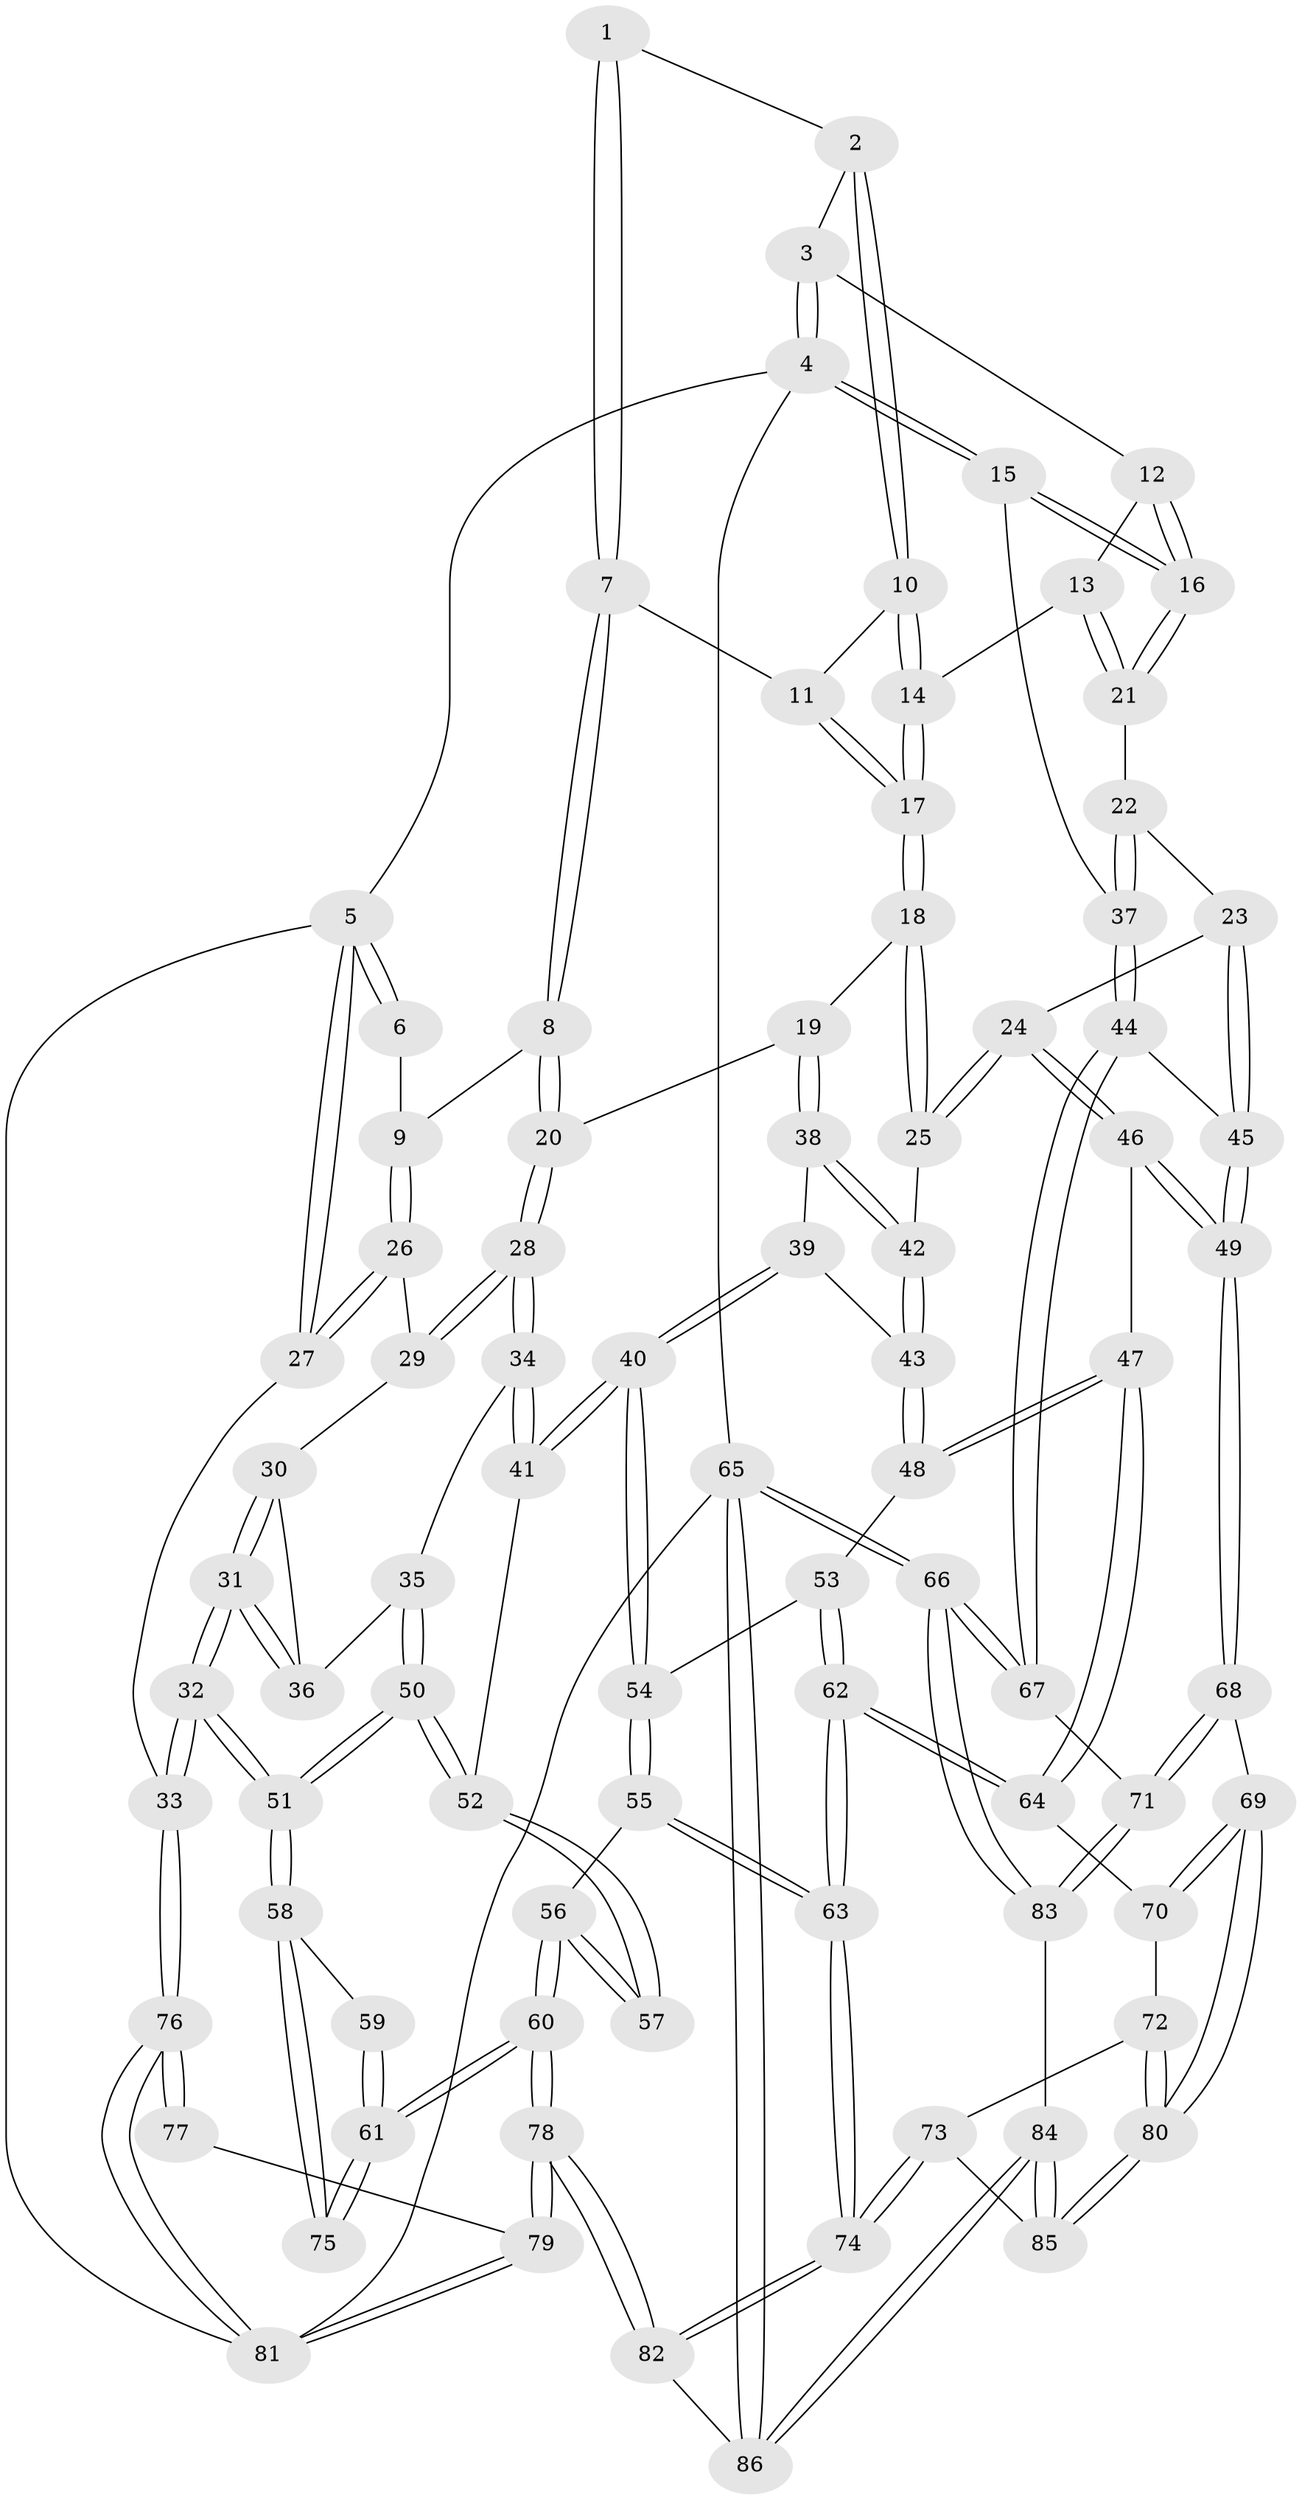// Generated by graph-tools (version 1.1) at 2025/50/03/09/25 03:50:58]
// undirected, 86 vertices, 212 edges
graph export_dot {
graph [start="1"]
  node [color=gray90,style=filled];
  1 [pos="+0.29399244631580324+0"];
  2 [pos="+0.6663647602425536+0"];
  3 [pos="+1+0"];
  4 [pos="+1+0"];
  5 [pos="+0+0"];
  6 [pos="+0+0"];
  7 [pos="+0.27117581033671595+0.1188790885005129"];
  8 [pos="+0.24244946447606505+0.16731870581795288"];
  9 [pos="+0.1345003703655943+0.22486728508528975"];
  10 [pos="+0.6654935637784235+0"];
  11 [pos="+0.3959710169977988+0.14657199023541792"];
  12 [pos="+0.8989066574981819+0.14433942345719353"];
  13 [pos="+0.7799994533341522+0.20141133457051524"];
  14 [pos="+0.6855207906569327+0.13241265750843162"];
  15 [pos="+1+0.1793620232070558"];
  16 [pos="+1+0.1880557567081023"];
  17 [pos="+0.5609545226989342+0.2649451334133323"];
  18 [pos="+0.5555390949412946+0.2790562840203753"];
  19 [pos="+0.4619874053521841+0.37751135304407213"];
  20 [pos="+0.39243202603191113+0.3557322156711202"];
  21 [pos="+0.8507362649729804+0.3188092429968174"];
  22 [pos="+0.8465882895324773+0.35370664821626935"];
  23 [pos="+0.8039721420443319+0.43983855095304825"];
  24 [pos="+0.7717531709776307+0.48025608618723964"];
  25 [pos="+0.7477894131121092+0.47500996079312785"];
  26 [pos="+0.10019759867085996+0.2606054087982706"];
  27 [pos="+0+0.2825005326287258"];
  28 [pos="+0.2350457770437883+0.4417844639301733"];
  29 [pos="+0.11307127455940372+0.29550063591713566"];
  30 [pos="+0.09749047495817281+0.36671435262351965"];
  31 [pos="+0+0.5447276906148261"];
  32 [pos="+0+0.6314592760535839"];
  33 [pos="+0+0.630189348358465"];
  34 [pos="+0.227308639732653+0.5379136307862282"];
  35 [pos="+0.20285882007404976+0.5349479593801273"];
  36 [pos="+0.09356399329346397+0.48498491978867225"];
  37 [pos="+1+0.5371762662510317"];
  38 [pos="+0.4661871613234405+0.4024652253837487"];
  39 [pos="+0.4564649401591545+0.4478215234332043"];
  40 [pos="+0.36135010756158165+0.5908327741012872"];
  41 [pos="+0.2344659150517637+0.5501368254909597"];
  42 [pos="+0.636327593724504+0.49852453525489815"];
  43 [pos="+0.5632950354129752+0.6050915135622462"];
  44 [pos="+1+0.5873892528718562"];
  45 [pos="+1+0.5880997753156676"];
  46 [pos="+0.8084226873291739+0.6617682128879608"];
  47 [pos="+0.570011299339248+0.664344006369715"];
  48 [pos="+0.560837158060523+0.6555959866882662"];
  49 [pos="+0.8199407975414642+0.6757364543662517"];
  50 [pos="+0+0.6207794024382853"];
  51 [pos="+0+0.6366367759894632"];
  52 [pos="+0.19862713593404122+0.6221663350156036"];
  53 [pos="+0.4393032663202402+0.6576020162233929"];
  54 [pos="+0.3782664396290055+0.6258597450372249"];
  55 [pos="+0.2773020530568459+0.8017633489709989"];
  56 [pos="+0.21813097807918533+0.8033015238040779"];
  57 [pos="+0.1915181025597249+0.6620134755513606"];
  58 [pos="+0+0.6442364056654938"];
  59 [pos="+0.09275516090853896+0.6775853078253106"];
  60 [pos="+0.20346144950168374+0.8129472906832442"];
  61 [pos="+0.19039018771551508+0.8101607596993688"];
  62 [pos="+0.4401047375243918+0.8647634634121211"];
  63 [pos="+0.4217159802206673+0.8931022561666386"];
  64 [pos="+0.5662969494660572+0.774180648378465"];
  65 [pos="+1+1"];
  66 [pos="+1+1"];
  67 [pos="+1+0.6768310434868879"];
  68 [pos="+0.8146928776599969+0.791111213754485"];
  69 [pos="+0.7930324740931328+0.8083113414462443"];
  70 [pos="+0.6216891671630744+0.8139793180287388"];
  71 [pos="+0.8488135266698441+0.8199789419764802"];
  72 [pos="+0.6077192472314816+0.8814332552097555"];
  73 [pos="+0.5815896031637215+0.9235838812209107"];
  74 [pos="+0.4454666119273452+0.991131109895451"];
  75 [pos="+0.08653865324696931+0.797635612865716"];
  76 [pos="+0+1"];
  77 [pos="+0.06688645838483409+0.8335162083277071"];
  78 [pos="+0.07770825540291383+1"];
  79 [pos="+0.05778677919121244+1"];
  80 [pos="+0.7381636331456956+0.9128480353294373"];
  81 [pos="+0+1"];
  82 [pos="+0.4202554435291547+1"];
  83 [pos="+1+0.9785103443659794"];
  84 [pos="+0.7216882516474482+0.9767403522090987"];
  85 [pos="+0.7210901149558019+0.9645139844721015"];
  86 [pos="+0.6915138896889033+1"];
  1 -- 2;
  1 -- 7;
  1 -- 7;
  2 -- 3;
  2 -- 10;
  2 -- 10;
  3 -- 4;
  3 -- 4;
  3 -- 12;
  4 -- 5;
  4 -- 15;
  4 -- 15;
  4 -- 65;
  5 -- 6;
  5 -- 6;
  5 -- 27;
  5 -- 27;
  5 -- 81;
  6 -- 9;
  7 -- 8;
  7 -- 8;
  7 -- 11;
  8 -- 9;
  8 -- 20;
  8 -- 20;
  9 -- 26;
  9 -- 26;
  10 -- 11;
  10 -- 14;
  10 -- 14;
  11 -- 17;
  11 -- 17;
  12 -- 13;
  12 -- 16;
  12 -- 16;
  13 -- 14;
  13 -- 21;
  13 -- 21;
  14 -- 17;
  14 -- 17;
  15 -- 16;
  15 -- 16;
  15 -- 37;
  16 -- 21;
  16 -- 21;
  17 -- 18;
  17 -- 18;
  18 -- 19;
  18 -- 25;
  18 -- 25;
  19 -- 20;
  19 -- 38;
  19 -- 38;
  20 -- 28;
  20 -- 28;
  21 -- 22;
  22 -- 23;
  22 -- 37;
  22 -- 37;
  23 -- 24;
  23 -- 45;
  23 -- 45;
  24 -- 25;
  24 -- 25;
  24 -- 46;
  24 -- 46;
  25 -- 42;
  26 -- 27;
  26 -- 27;
  26 -- 29;
  27 -- 33;
  28 -- 29;
  28 -- 29;
  28 -- 34;
  28 -- 34;
  29 -- 30;
  30 -- 31;
  30 -- 31;
  30 -- 36;
  31 -- 32;
  31 -- 32;
  31 -- 36;
  31 -- 36;
  32 -- 33;
  32 -- 33;
  32 -- 51;
  32 -- 51;
  33 -- 76;
  33 -- 76;
  34 -- 35;
  34 -- 41;
  34 -- 41;
  35 -- 36;
  35 -- 50;
  35 -- 50;
  37 -- 44;
  37 -- 44;
  38 -- 39;
  38 -- 42;
  38 -- 42;
  39 -- 40;
  39 -- 40;
  39 -- 43;
  40 -- 41;
  40 -- 41;
  40 -- 54;
  40 -- 54;
  41 -- 52;
  42 -- 43;
  42 -- 43;
  43 -- 48;
  43 -- 48;
  44 -- 45;
  44 -- 67;
  44 -- 67;
  45 -- 49;
  45 -- 49;
  46 -- 47;
  46 -- 49;
  46 -- 49;
  47 -- 48;
  47 -- 48;
  47 -- 64;
  47 -- 64;
  48 -- 53;
  49 -- 68;
  49 -- 68;
  50 -- 51;
  50 -- 51;
  50 -- 52;
  50 -- 52;
  51 -- 58;
  51 -- 58;
  52 -- 57;
  52 -- 57;
  53 -- 54;
  53 -- 62;
  53 -- 62;
  54 -- 55;
  54 -- 55;
  55 -- 56;
  55 -- 63;
  55 -- 63;
  56 -- 57;
  56 -- 57;
  56 -- 60;
  56 -- 60;
  58 -- 59;
  58 -- 75;
  58 -- 75;
  59 -- 61;
  59 -- 61;
  60 -- 61;
  60 -- 61;
  60 -- 78;
  60 -- 78;
  61 -- 75;
  61 -- 75;
  62 -- 63;
  62 -- 63;
  62 -- 64;
  62 -- 64;
  63 -- 74;
  63 -- 74;
  64 -- 70;
  65 -- 66;
  65 -- 66;
  65 -- 86;
  65 -- 86;
  65 -- 81;
  66 -- 67;
  66 -- 67;
  66 -- 83;
  66 -- 83;
  67 -- 71;
  68 -- 69;
  68 -- 71;
  68 -- 71;
  69 -- 70;
  69 -- 70;
  69 -- 80;
  69 -- 80;
  70 -- 72;
  71 -- 83;
  71 -- 83;
  72 -- 73;
  72 -- 80;
  72 -- 80;
  73 -- 74;
  73 -- 74;
  73 -- 85;
  74 -- 82;
  74 -- 82;
  76 -- 77;
  76 -- 77;
  76 -- 81;
  76 -- 81;
  77 -- 79;
  78 -- 79;
  78 -- 79;
  78 -- 82;
  78 -- 82;
  79 -- 81;
  79 -- 81;
  80 -- 85;
  80 -- 85;
  82 -- 86;
  83 -- 84;
  84 -- 85;
  84 -- 85;
  84 -- 86;
  84 -- 86;
}

